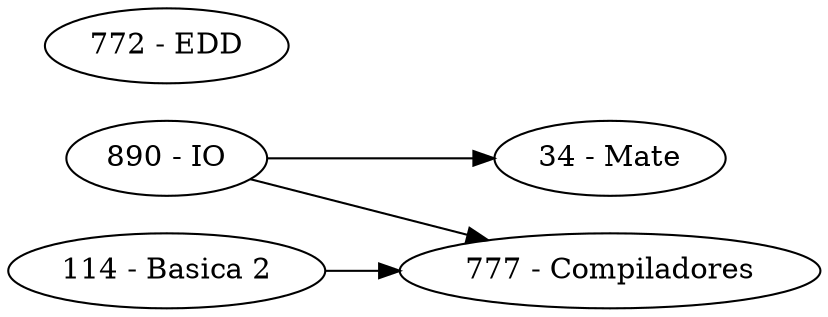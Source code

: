 digraph arbol {
 rankdir="LR"n34[label="34 - Mate"];
n777[label="777 - Compiladores"];
n772[label="772 - EDD"];
n114[label="114 - Basica 2"];
n890[label="890 - IO"];
n114 -> n777
n890 -> n34
n890 -> n777
}